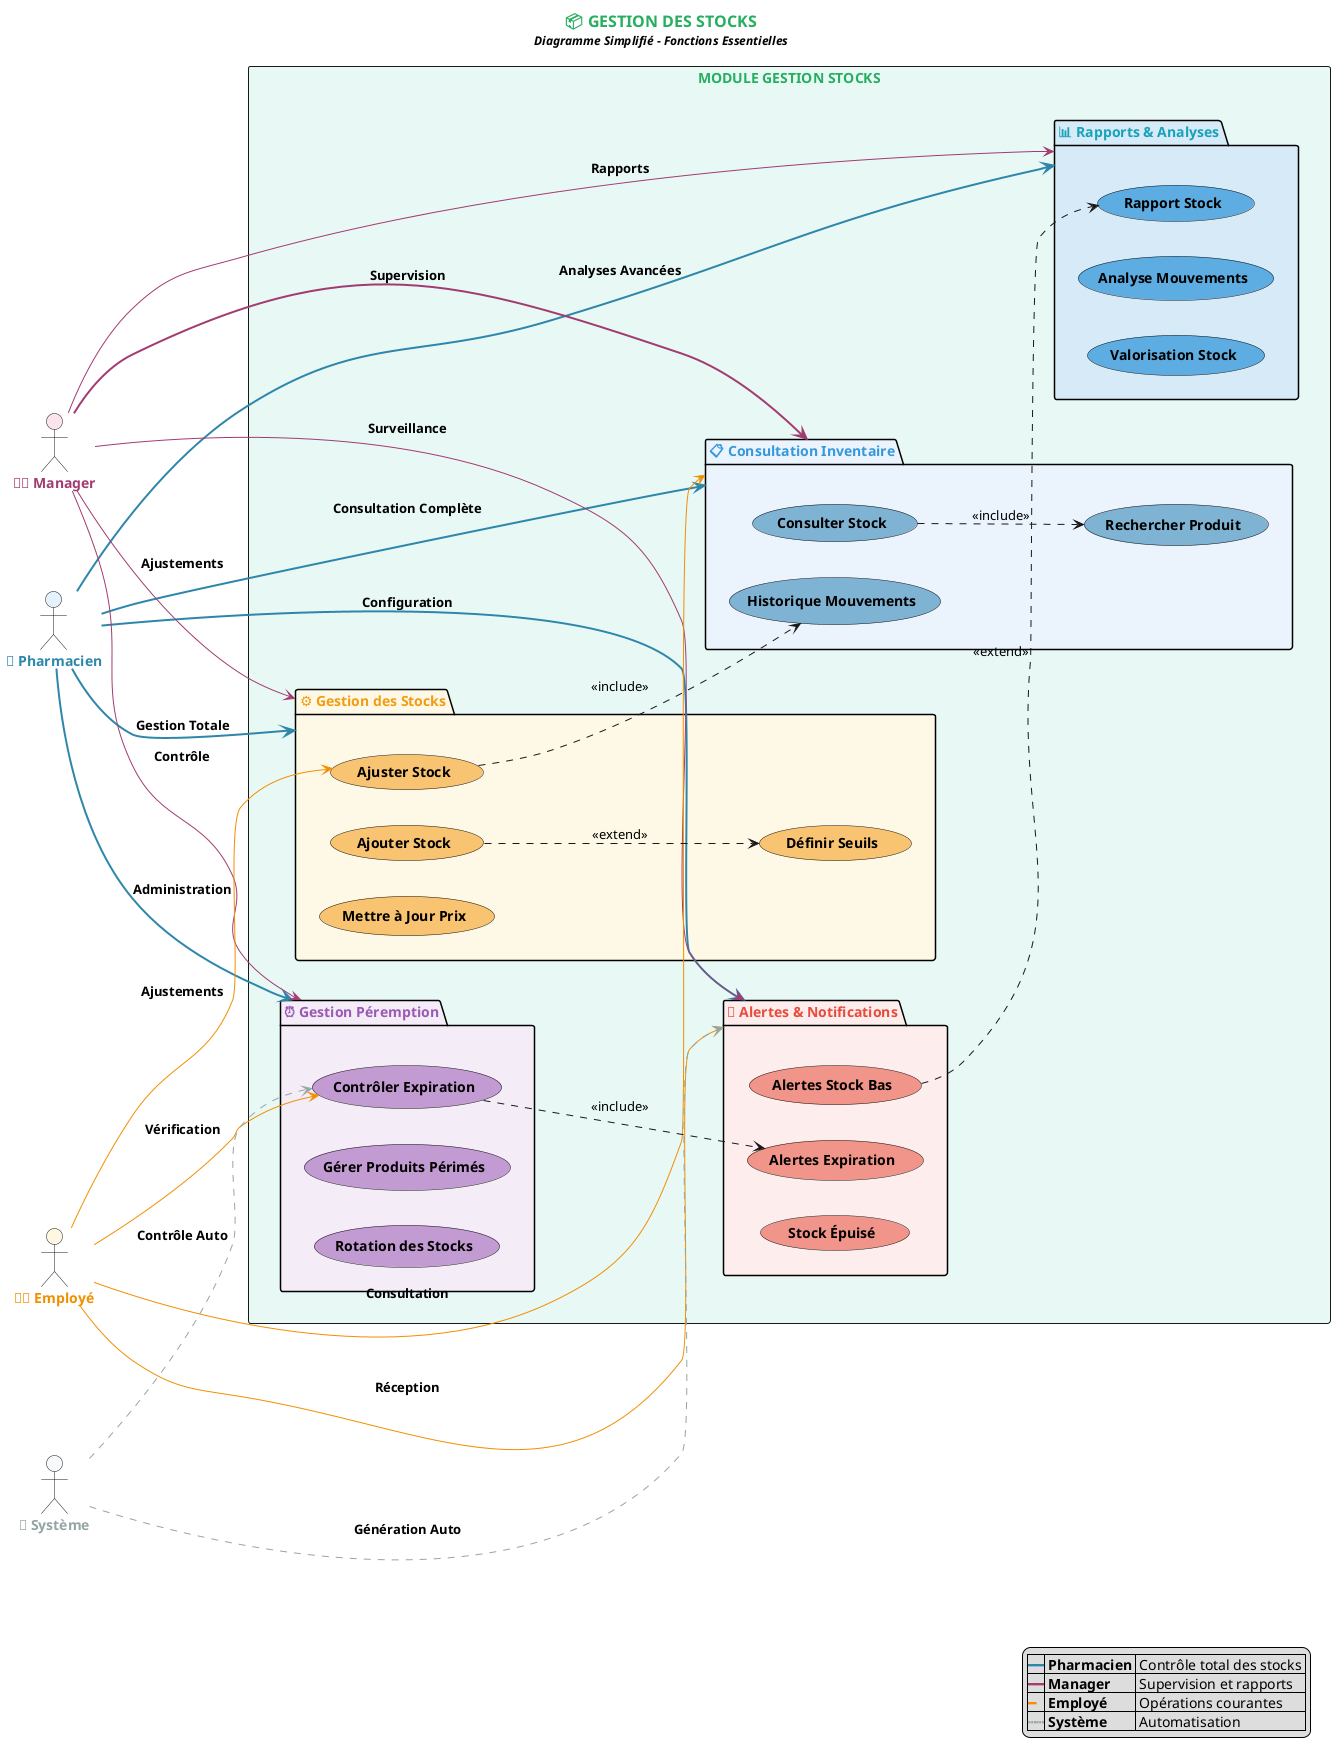 @startuml Inventory Management - Simplified Use Cases

!define PRIMARY_COLOR #27AE60
!define SECONDARY_COLOR #3498DB
!define SUCCESS_COLOR #2ECC71
!define WARNING_COLOR #F39C12

title <color:#27AE60><size:16><b>📦 GESTION DES STOCKS</b></size></color>\n<size:12><i>Diagramme Simplifié - Fonctions Essentielles</i></size>

left to right direction

actor "<color:#2E86AB><b>💊 Pharmacien</b></color>" as Pharmacist #E3F2FD
actor "<color:#A23B72><b>👨‍💼 Manager</b></color>" as Manager #FCE4EC
actor "<color:#F18F01><b>👩‍💼 Employé</b></color>" as Employee #FFF8E1
actor "<color:#95A5A6><b>🤖 Système</b></color>" as System #F8F9FA

rectangle "<color:#27AE60><b>MODULE GESTION STOCKS</b></color>" as InventoryModule #E8F8F5 {

  package "<color:#3498DB><b>📋 Consultation Inventaire</b></color>" as ConsultPackage #EBF3FD {
    usecase "<b>Consulter Stock</b>" as UC_ViewStock #7FB3D3
    usecase "<b>Rechercher Produit</b>" as UC_SearchProduct #7FB3D3
    usecase "<b>Historique Mouvements</b>" as UC_ViewHistory #7FB3D3
  }

  package "<color:#F39C12><b>⚙️ Gestion des Stocks</b></color>" as ManagementPackage #FEF9E7 {
    usecase "<b>Ajuster Stock</b>" as UC_AdjustStock #F8C471
    usecase "<b>Ajouter Stock</b>" as UC_AddStock #F8C471
    usecase "<b>Définir Seuils</b>" as UC_SetThresholds #F8C471
    usecase "<b>Mettre à Jour Prix</b>" as UC_UpdatePrices #F8C471
  }

  package "<color:#E74C3C><b>🚨 Alertes & Notifications</b></color>" as AlertsPackage #FDEDEC {
    usecase "<b>Alertes Stock Bas</b>" as UC_LowStockAlert #F1948A
    usecase "<b>Alertes Expiration</b>" as UC_ExpiryAlert #F1948A
    usecase "<b>Stock Épuisé</b>" as UC_OutOfStockAlert #F1948A
  }

  package "<color:#9B59B6><b>⏰ Gestion Péremption</b></color>" as ExpiryPackage #F4ECF7 {
    usecase "<b>Contrôler Expiration</b>" as UC_CheckExpiry #C39BD3
    usecase "<b>Gérer Produits Périmés</b>" as UC_ManageExpired #C39BD3
    usecase "<b>Rotation des Stocks</b>" as UC_StockRotation #C39BD3
  }

  package "<color:#17A2B8><b>📊 Rapports & Analyses</b></color>" as ReportsPackage #D6EAF8 {
    usecase "<b>Rapport Stock</b>" as UC_StockReport #5DADE2
    usecase "<b>Analyse Mouvements</b>" as UC_MovementAnalysis #5DADE2
    usecase "<b>Valorisation Stock</b>" as UC_StockValuation #5DADE2
  }
}

' Relations simplifiées par niveau d'accès
Pharmacist -[#2E86AB,thickness=2]-> ConsultPackage : "<b>Consultation Complète</b>"
Pharmacist -[#2E86AB,thickness=2]-> ManagementPackage : "<b>Gestion Totale</b>"
Pharmacist -[#2E86AB,thickness=2]-> AlertsPackage : "<b>Configuration</b>"
Pharmacist -[#2E86AB,thickness=2]-> ExpiryPackage : "<b>Administration</b>"
Pharmacist -[#2E86AB,thickness=2]-> ReportsPackage : "<b>Analyses Avancées</b>"

Manager -[#A23B72,thickness=2]-> ConsultPackage : "<b>Supervision</b>"
Manager -[#A23B72,thickness=1]-> ManagementPackage : "<b>Ajustements</b>"
Manager -[#A23B72,thickness=1]-> AlertsPackage : "<b>Surveillance</b>"
Manager -[#A23B72,thickness=1]-> ExpiryPackage : "<b>Contrôle</b>"
Manager -[#A23B72,thickness=1]-> ReportsPackage : "<b>Rapports</b>"

Employee -[#F18F01,thickness=1]-> ConsultPackage : "<b>Consultation</b>"
Employee -[#F18F01,thickness=1]-> UC_AdjustStock : "<b>Ajustements</b>"
Employee -[#F18F01,thickness=1]-> AlertsPackage : "<b>Réception</b>"
Employee -[#F18F01,thickness=1]-> UC_CheckExpiry : "<b>Vérification</b>"

System -[#95A5A6,dashed]-> AlertsPackage : "<b>Génération Auto</b>"
System -[#95A5A6,dashed]-> UC_CheckExpiry : "<b>Contrôle Auto</b>"

' Relations fonctionnelles simplifiées
UC_ViewStock ..> UC_SearchProduct : <<include>>
UC_AdjustStock ..> UC_ViewHistory : <<include>>
UC_AddStock ..> UC_SetThresholds : <<extend>>
UC_LowStockAlert ..> UC_StockReport : <<extend>>
UC_CheckExpiry ..> UC_ExpiryAlert : <<include>>

' Légende claire
legend bottom right
|<color:#2E86AB>━━</color>| **Pharmacien** | Contrôle total des stocks |
|<color:#A23B72>━━</color>| **Manager** | Supervision et rapports |
|<color:#F18F01>━</color>| **Employé** | Opérations courantes |
|<color:#95A5A6>┅┅</color>| **Système** | Automatisation |
endlegend

@enduml
    usecase "Rapporter mouvement suspect\n(Report Suspicious Movement)" as UC_ReportSuspicious
    usecase "Auditer inventaire\n(Audit Inventory)" as UC_AuditInventory
    usecase "Générer rapport traçabilité\n(Generate Traceability Report)" as UC_TraceabilityReport
  }

  package "Rapports Inventaire" {
    usecase "Rapport valorisation stock\n(Stock Valuation Report)" as UC_ValuationReport
    usecase "Rapport rotation stock\n(Stock Turnover Report)" as UC_TurnoverReport
    usecase "Analyse ABC\n(ABC Analysis)" as UC_ABCAnalysis
    usecase "Rapport stocks morts\n(Dead Stock Report)" as UC_DeadStockReport
    usecase "Prévisions stock\n(Stock Forecasting)" as UC_StockForecasting
  }
}

' Pharmacist permissions (full access)
Pharmacist --> UC_ViewGlobalInv
Pharmacist --> UC_SearchInvMed
Pharmacist --> UC_FilterCategory
Pharmacist --> UC_SortInventory
Pharmacist --> UC_ViewItemDetails
Pharmacist --> UC_ViewMovements

Pharmacist --> UC_ManualAdjust
Pharmacist --> UC_AddStock
Pharmacist --> UC_RemoveStock
Pharmacist --> UC_TransferStock
Pharmacist --> UC_SetMinStock
Pharmacist --> UC_UpdatePrices

Pharmacist --> UC_LowStockAlert
Pharmacist --> UC_ExpiryAlert
Pharmacist --> UC_OutOfStockAlert
Pharmacist --> UC_AutoNotify
Pharmacist --> UC_ConfigThresholds

Pharmacist --> UC_ViewExpiry
Pharmacist --> UC_MarkExpired
Pharmacist --> UC_RemoveExpired
Pharmacist --> UC_ExpiredReport
Pharmacist --> UC_PlanRotation

Pharmacist --> UC_ViewCompleteHistory
Pharmacist --> UC_TraceMovement
Pharmacist --> UC_ReportSuspicious
Pharmacist --> UC_AuditInventory
Pharmacist --> UC_TraceabilityReport

Pharmacist --> UC_ValuationReport
Pharmacist --> UC_TurnoverReport
Pharmacist --> UC_ABCAnalysis
Pharmacist --> UC_DeadStockReport
Pharmacist --> UC_StockForecasting

' Manager permissions (limited management)
Manager --> UC_ViewGlobalInv
Manager --> UC_SearchInvMed
Manager --> UC_FilterCategory
Manager --> UC_SortInventory
Manager --> UC_ViewItemDetails
Manager --> UC_ViewMovements

Manager --> UC_ManualAdjust
Manager --> UC_AddStock
Manager --> UC_RemoveStock
Manager --> UC_SetMinStock
Manager --> UC_UpdatePrices

Manager --> UC_LowStockAlert
Manager --> UC_ExpiryAlert
Manager --> UC_OutOfStockAlert
Manager --> UC_AutoNotify

Manager --> UC_ViewExpiry
Manager --> UC_MarkExpired
Manager --> UC_RemoveExpired
Manager --> UC_ExpiredReport

Manager --> UC_ViewCompleteHistory
Manager --> UC_TraceMovement
Manager --> UC_AuditInventory

Manager --> UC_ValuationReport
Manager --> UC_TurnoverReport
Manager --> UC_ABCAnalysis

' Employee permissions (read-only mostly)
Employee --> UC_ViewGlobalInv
Employee --> UC_SearchInvMed
Employee --> UC_FilterCategory
Employee --> UC_SortInventory
Employee --> UC_ViewItemDetails

Employee --> UC_LowStockAlert
Employee --> UC_ExpiryAlert
Employee --> UC_OutOfStockAlert

Employee --> UC_ViewExpiry

' System automated actions
System --> UC_LowStockAlert
System --> UC_ExpiryAlert
System --> UC_OutOfStockAlert
System --> UC_AutoNotify

' Use case relationships
UC_ViewGlobalInv <.. UC_SearchInvMed : <<extend>>
UC_ViewGlobalInv <.. UC_FilterCategory : <<extend>>
UC_ViewGlobalInv <.. UC_SortInventory : <<extend>>
UC_ViewItemDetails ..> UC_ViewMovements : <<include>>
UC_ManualAdjust <.. UC_AddStock : <<extend>>
UC_ManualAdjust <.. UC_RemoveStock : <<extend>>
UC_LowStockAlert ..> UC_AutoNotify : <<include>>
UC_ExpiryAlert ..> UC_AutoNotify : <<include>>
UC_ViewExpiry ..> UC_MarkExpired : <<include>>
UC_AuditInventory ..> UC_TraceabilityReport : <<include>>

@enduml
